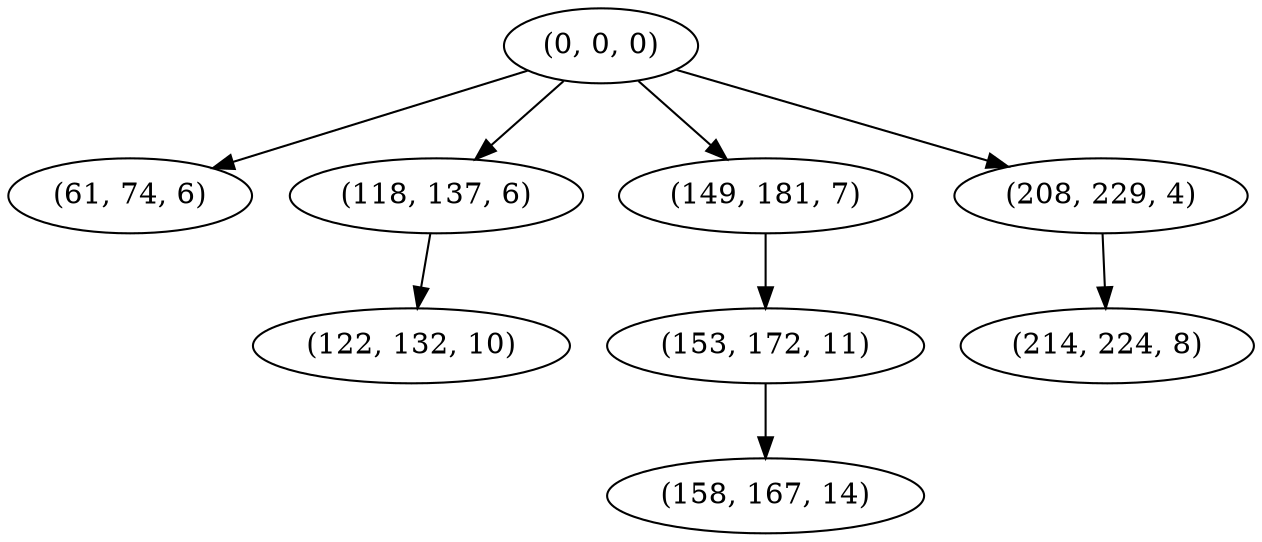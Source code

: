 digraph tree {
    "(0, 0, 0)";
    "(61, 74, 6)";
    "(118, 137, 6)";
    "(122, 132, 10)";
    "(149, 181, 7)";
    "(153, 172, 11)";
    "(158, 167, 14)";
    "(208, 229, 4)";
    "(214, 224, 8)";
    "(0, 0, 0)" -> "(61, 74, 6)";
    "(0, 0, 0)" -> "(118, 137, 6)";
    "(0, 0, 0)" -> "(149, 181, 7)";
    "(0, 0, 0)" -> "(208, 229, 4)";
    "(118, 137, 6)" -> "(122, 132, 10)";
    "(149, 181, 7)" -> "(153, 172, 11)";
    "(153, 172, 11)" -> "(158, 167, 14)";
    "(208, 229, 4)" -> "(214, 224, 8)";
}
